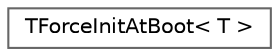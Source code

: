 digraph "Graphical Class Hierarchy"
{
 // INTERACTIVE_SVG=YES
 // LATEX_PDF_SIZE
  bgcolor="transparent";
  edge [fontname=Helvetica,fontsize=10,labelfontname=Helvetica,labelfontsize=10];
  node [fontname=Helvetica,fontsize=10,shape=box,height=0.2,width=0.4];
  rankdir="LR";
  Node0 [id="Node000000",label="TForceInitAtBoot\< T \>",height=0.2,width=0.4,color="grey40", fillcolor="white", style="filled",URL="$d3/d47/structTForceInitAtBoot.html",tooltip="Template for initializing a singleton at the boot."];
}
